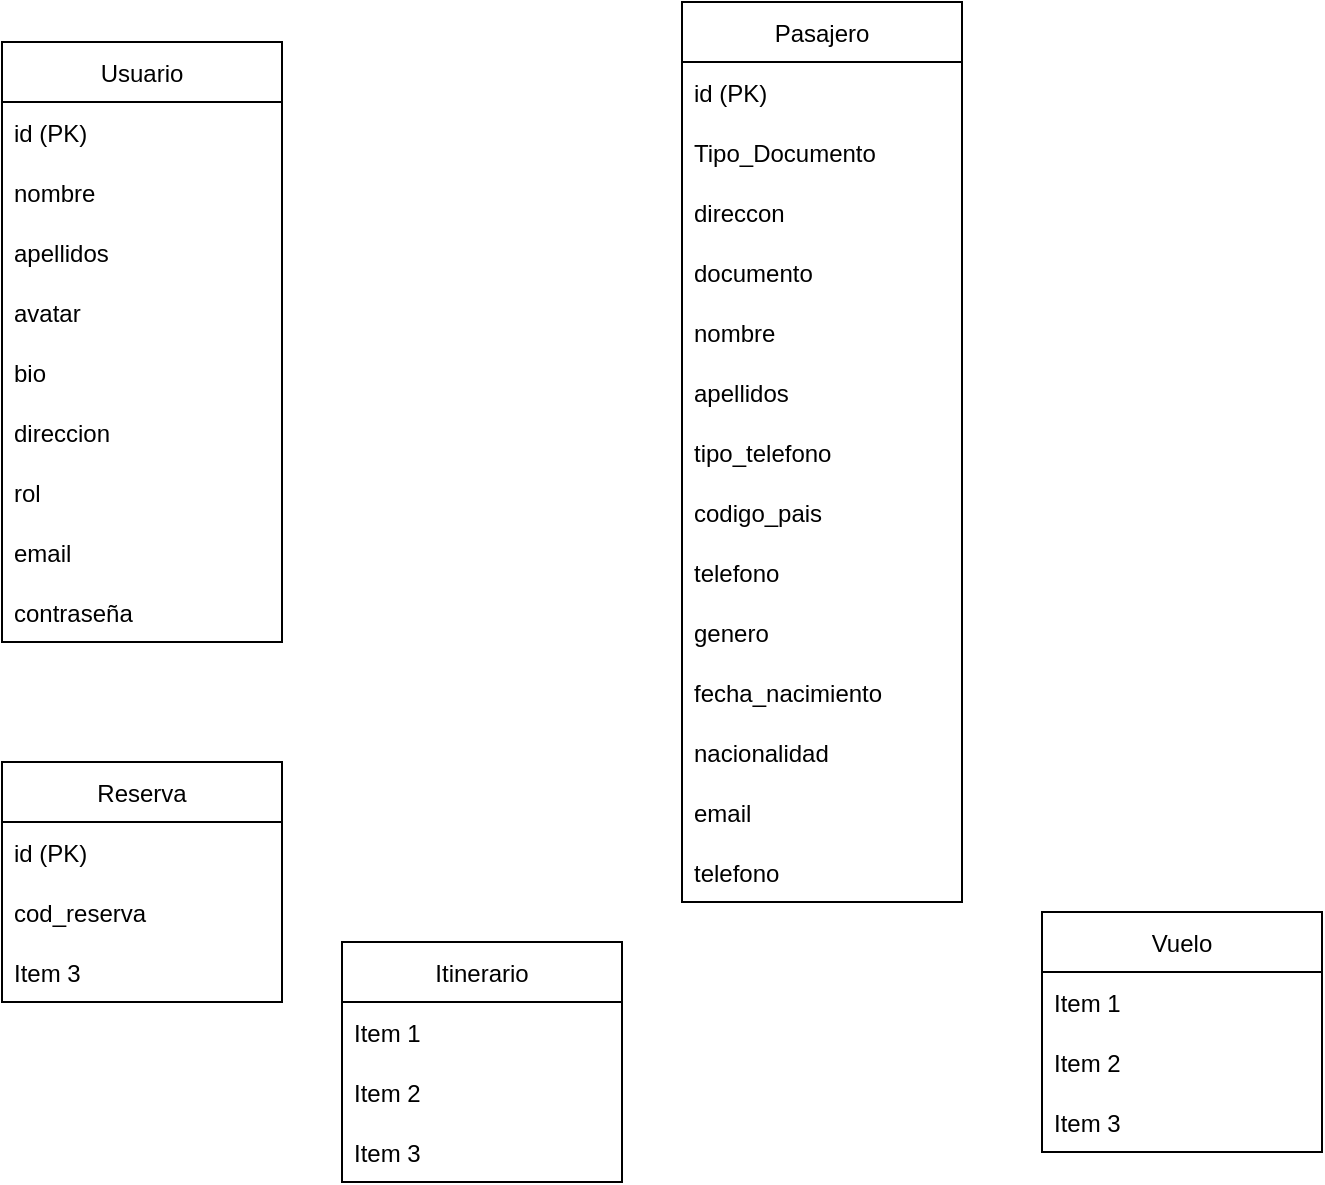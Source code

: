 <mxfile version="15.8.8" type="github">
  <diagram id="rTqJBYyRMH5e7OTW0QIE" name="Page-1">
    <mxGraphModel dx="743" dy="984" grid="1" gridSize="10" guides="1" tooltips="1" connect="1" arrows="1" fold="1" page="1" pageScale="1" pageWidth="827" pageHeight="1169" math="0" shadow="0">
      <root>
        <mxCell id="0" />
        <mxCell id="1" parent="0" />
        <mxCell id="JlZosn0SwFI7n011trlE-1" value="Usuario" style="swimlane;fontStyle=0;childLayout=stackLayout;horizontal=1;startSize=30;horizontalStack=0;resizeParent=1;resizeParentMax=0;resizeLast=0;collapsible=1;marginBottom=0;" parent="1" vertex="1">
          <mxGeometry x="90" y="30" width="140" height="300" as="geometry">
            <mxRectangle x="80" y="100" width="70" height="30" as="alternateBounds" />
          </mxGeometry>
        </mxCell>
        <mxCell id="JlZosn0SwFI7n011trlE-2" value="id (PK)" style="text;strokeColor=none;fillColor=none;align=left;verticalAlign=middle;spacingLeft=4;spacingRight=4;overflow=hidden;points=[[0,0.5],[1,0.5]];portConstraint=eastwest;rotatable=0;" parent="JlZosn0SwFI7n011trlE-1" vertex="1">
          <mxGeometry y="30" width="140" height="30" as="geometry" />
        </mxCell>
        <mxCell id="JlZosn0SwFI7n011trlE-3" value="nombre" style="text;strokeColor=none;fillColor=none;align=left;verticalAlign=middle;spacingLeft=4;spacingRight=4;overflow=hidden;points=[[0,0.5],[1,0.5]];portConstraint=eastwest;rotatable=0;" parent="JlZosn0SwFI7n011trlE-1" vertex="1">
          <mxGeometry y="60" width="140" height="30" as="geometry" />
        </mxCell>
        <mxCell id="JlZosn0SwFI7n011trlE-4" value="apellidos" style="text;strokeColor=none;fillColor=none;align=left;verticalAlign=middle;spacingLeft=4;spacingRight=4;overflow=hidden;points=[[0,0.5],[1,0.5]];portConstraint=eastwest;rotatable=0;" parent="JlZosn0SwFI7n011trlE-1" vertex="1">
          <mxGeometry y="90" width="140" height="30" as="geometry" />
        </mxCell>
        <mxCell id="MtueBHpG_OoFy97STMay-6" value="avatar" style="text;strokeColor=none;fillColor=none;align=left;verticalAlign=middle;spacingLeft=4;spacingRight=4;overflow=hidden;points=[[0,0.5],[1,0.5]];portConstraint=eastwest;rotatable=0;" vertex="1" parent="JlZosn0SwFI7n011trlE-1">
          <mxGeometry y="120" width="140" height="30" as="geometry" />
        </mxCell>
        <mxCell id="MtueBHpG_OoFy97STMay-27" value="bio" style="text;strokeColor=none;fillColor=none;align=left;verticalAlign=middle;spacingLeft=4;spacingRight=4;overflow=hidden;points=[[0,0.5],[1,0.5]];portConstraint=eastwest;rotatable=0;" vertex="1" parent="JlZosn0SwFI7n011trlE-1">
          <mxGeometry y="150" width="140" height="30" as="geometry" />
        </mxCell>
        <mxCell id="MtueBHpG_OoFy97STMay-24" value="direccion" style="text;strokeColor=none;fillColor=none;align=left;verticalAlign=middle;spacingLeft=4;spacingRight=4;overflow=hidden;points=[[0,0.5],[1,0.5]];portConstraint=eastwest;rotatable=0;" vertex="1" parent="JlZosn0SwFI7n011trlE-1">
          <mxGeometry y="180" width="140" height="30" as="geometry" />
        </mxCell>
        <mxCell id="MtueBHpG_OoFy97STMay-16" value="rol" style="text;strokeColor=none;fillColor=none;align=left;verticalAlign=middle;spacingLeft=4;spacingRight=4;overflow=hidden;points=[[0,0.5],[1,0.5]];portConstraint=eastwest;rotatable=0;" vertex="1" parent="JlZosn0SwFI7n011trlE-1">
          <mxGeometry y="210" width="140" height="30" as="geometry" />
        </mxCell>
        <mxCell id="MtueBHpG_OoFy97STMay-3" value="email" style="text;strokeColor=none;fillColor=none;align=left;verticalAlign=middle;spacingLeft=4;spacingRight=4;overflow=hidden;points=[[0,0.5],[1,0.5]];portConstraint=eastwest;rotatable=0;" vertex="1" parent="JlZosn0SwFI7n011trlE-1">
          <mxGeometry y="240" width="140" height="30" as="geometry" />
        </mxCell>
        <mxCell id="MtueBHpG_OoFy97STMay-26" value="contraseña" style="text;strokeColor=none;fillColor=none;align=left;verticalAlign=middle;spacingLeft=4;spacingRight=4;overflow=hidden;points=[[0,0.5],[1,0.5]];portConstraint=eastwest;rotatable=0;" vertex="1" parent="JlZosn0SwFI7n011trlE-1">
          <mxGeometry y="270" width="140" height="30" as="geometry" />
        </mxCell>
        <mxCell id="JlZosn0SwFI7n011trlE-5" value="Pasajero" style="swimlane;fontStyle=0;childLayout=stackLayout;horizontal=1;startSize=30;horizontalStack=0;resizeParent=1;resizeParentMax=0;resizeLast=0;collapsible=1;marginBottom=0;" parent="1" vertex="1">
          <mxGeometry x="430" y="10" width="140" height="450" as="geometry">
            <mxRectangle x="600" y="30" width="80" height="30" as="alternateBounds" />
          </mxGeometry>
        </mxCell>
        <mxCell id="JlZosn0SwFI7n011trlE-6" value="id (PK)" style="text;strokeColor=none;fillColor=none;align=left;verticalAlign=middle;spacingLeft=4;spacingRight=4;overflow=hidden;points=[[0,0.5],[1,0.5]];portConstraint=eastwest;rotatable=0;" parent="JlZosn0SwFI7n011trlE-5" vertex="1">
          <mxGeometry y="30" width="140" height="30" as="geometry" />
        </mxCell>
        <mxCell id="JlZosn0SwFI7n011trlE-8" value="Tipo_Documento" style="text;strokeColor=none;fillColor=none;align=left;verticalAlign=middle;spacingLeft=4;spacingRight=4;overflow=hidden;points=[[0,0.5],[1,0.5]];portConstraint=eastwest;rotatable=0;" parent="JlZosn0SwFI7n011trlE-5" vertex="1">
          <mxGeometry y="60" width="140" height="30" as="geometry" />
        </mxCell>
        <mxCell id="MtueBHpG_OoFy97STMay-25" value="direccon" style="text;strokeColor=none;fillColor=none;align=left;verticalAlign=middle;spacingLeft=4;spacingRight=4;overflow=hidden;points=[[0,0.5],[1,0.5]];portConstraint=eastwest;rotatable=0;" vertex="1" parent="JlZosn0SwFI7n011trlE-5">
          <mxGeometry y="90" width="140" height="30" as="geometry" />
        </mxCell>
        <mxCell id="MtueBHpG_OoFy97STMay-15" value="documento" style="text;strokeColor=none;fillColor=none;align=left;verticalAlign=middle;spacingLeft=4;spacingRight=4;overflow=hidden;points=[[0,0.5],[1,0.5]];portConstraint=eastwest;rotatable=0;" vertex="1" parent="JlZosn0SwFI7n011trlE-5">
          <mxGeometry y="120" width="140" height="30" as="geometry" />
        </mxCell>
        <mxCell id="JlZosn0SwFI7n011trlE-7" value="nombre" style="text;strokeColor=none;fillColor=none;align=left;verticalAlign=middle;spacingLeft=4;spacingRight=4;overflow=hidden;points=[[0,0.5],[1,0.5]];portConstraint=eastwest;rotatable=0;" parent="JlZosn0SwFI7n011trlE-5" vertex="1">
          <mxGeometry y="150" width="140" height="30" as="geometry" />
        </mxCell>
        <mxCell id="MtueBHpG_OoFy97STMay-10" value="apellidos" style="text;strokeColor=none;fillColor=none;align=left;verticalAlign=middle;spacingLeft=4;spacingRight=4;overflow=hidden;points=[[0,0.5],[1,0.5]];portConstraint=eastwest;rotatable=0;" vertex="1" parent="JlZosn0SwFI7n011trlE-5">
          <mxGeometry y="180" width="140" height="30" as="geometry" />
        </mxCell>
        <mxCell id="MtueBHpG_OoFy97STMay-30" value="tipo_telefono" style="text;strokeColor=none;fillColor=none;align=left;verticalAlign=middle;spacingLeft=4;spacingRight=4;overflow=hidden;points=[[0,0.5],[1,0.5]];portConstraint=eastwest;rotatable=0;" vertex="1" parent="JlZosn0SwFI7n011trlE-5">
          <mxGeometry y="210" width="140" height="30" as="geometry" />
        </mxCell>
        <mxCell id="MtueBHpG_OoFy97STMay-31" value="codigo_pais" style="text;strokeColor=none;fillColor=none;align=left;verticalAlign=middle;spacingLeft=4;spacingRight=4;overflow=hidden;points=[[0,0.5],[1,0.5]];portConstraint=eastwest;rotatable=0;" vertex="1" parent="JlZosn0SwFI7n011trlE-5">
          <mxGeometry y="240" width="140" height="30" as="geometry" />
        </mxCell>
        <mxCell id="MtueBHpG_OoFy97STMay-32" value="telefono" style="text;strokeColor=none;fillColor=none;align=left;verticalAlign=middle;spacingLeft=4;spacingRight=4;overflow=hidden;points=[[0,0.5],[1,0.5]];portConstraint=eastwest;rotatable=0;" vertex="1" parent="JlZosn0SwFI7n011trlE-5">
          <mxGeometry y="270" width="140" height="30" as="geometry" />
        </mxCell>
        <mxCell id="MtueBHpG_OoFy97STMay-28" value="genero" style="text;strokeColor=none;fillColor=none;align=left;verticalAlign=middle;spacingLeft=4;spacingRight=4;overflow=hidden;points=[[0,0.5],[1,0.5]];portConstraint=eastwest;rotatable=0;" vertex="1" parent="JlZosn0SwFI7n011trlE-5">
          <mxGeometry y="300" width="140" height="30" as="geometry" />
        </mxCell>
        <mxCell id="MtueBHpG_OoFy97STMay-11" value="fecha_nacimiento" style="text;strokeColor=none;fillColor=none;align=left;verticalAlign=middle;spacingLeft=4;spacingRight=4;overflow=hidden;points=[[0,0.5],[1,0.5]];portConstraint=eastwest;rotatable=0;" vertex="1" parent="JlZosn0SwFI7n011trlE-5">
          <mxGeometry y="330" width="140" height="30" as="geometry" />
        </mxCell>
        <mxCell id="MtueBHpG_OoFy97STMay-13" value="nacionalidad" style="text;strokeColor=none;fillColor=none;align=left;verticalAlign=middle;spacingLeft=4;spacingRight=4;overflow=hidden;points=[[0,0.5],[1,0.5]];portConstraint=eastwest;rotatable=0;" vertex="1" parent="JlZosn0SwFI7n011trlE-5">
          <mxGeometry y="360" width="140" height="30" as="geometry" />
        </mxCell>
        <mxCell id="MtueBHpG_OoFy97STMay-14" value="email" style="text;strokeColor=none;fillColor=none;align=left;verticalAlign=middle;spacingLeft=4;spacingRight=4;overflow=hidden;points=[[0,0.5],[1,0.5]];portConstraint=eastwest;rotatable=0;" vertex="1" parent="JlZosn0SwFI7n011trlE-5">
          <mxGeometry y="390" width="140" height="30" as="geometry" />
        </mxCell>
        <mxCell id="MtueBHpG_OoFy97STMay-12" value="telefono" style="text;strokeColor=none;fillColor=none;align=left;verticalAlign=middle;spacingLeft=4;spacingRight=4;overflow=hidden;points=[[0,0.5],[1,0.5]];portConstraint=eastwest;rotatable=0;" vertex="1" parent="JlZosn0SwFI7n011trlE-5">
          <mxGeometry y="420" width="140" height="30" as="geometry" />
        </mxCell>
        <mxCell id="JlZosn0SwFI7n011trlE-9" value="Reserva" style="swimlane;fontStyle=0;childLayout=stackLayout;horizontal=1;startSize=30;horizontalStack=0;resizeParent=1;resizeParentMax=0;resizeLast=0;collapsible=1;marginBottom=0;" parent="1" vertex="1">
          <mxGeometry x="90" y="390" width="140" height="120" as="geometry" />
        </mxCell>
        <mxCell id="JlZosn0SwFI7n011trlE-10" value="id (PK)" style="text;strokeColor=none;fillColor=none;align=left;verticalAlign=middle;spacingLeft=4;spacingRight=4;overflow=hidden;points=[[0,0.5],[1,0.5]];portConstraint=eastwest;rotatable=0;" parent="JlZosn0SwFI7n011trlE-9" vertex="1">
          <mxGeometry y="30" width="140" height="30" as="geometry" />
        </mxCell>
        <mxCell id="JlZosn0SwFI7n011trlE-11" value="cod_reserva" style="text;strokeColor=none;fillColor=none;align=left;verticalAlign=middle;spacingLeft=4;spacingRight=4;overflow=hidden;points=[[0,0.5],[1,0.5]];portConstraint=eastwest;rotatable=0;" parent="JlZosn0SwFI7n011trlE-9" vertex="1">
          <mxGeometry y="60" width="140" height="30" as="geometry" />
        </mxCell>
        <mxCell id="JlZosn0SwFI7n011trlE-12" value="Item 3" style="text;strokeColor=none;fillColor=none;align=left;verticalAlign=middle;spacingLeft=4;spacingRight=4;overflow=hidden;points=[[0,0.5],[1,0.5]];portConstraint=eastwest;rotatable=0;" parent="JlZosn0SwFI7n011trlE-9" vertex="1">
          <mxGeometry y="90" width="140" height="30" as="geometry" />
        </mxCell>
        <mxCell id="JlZosn0SwFI7n011trlE-13" value="Vuelo" style="swimlane;fontStyle=0;childLayout=stackLayout;horizontal=1;startSize=30;horizontalStack=0;resizeParent=1;resizeParentMax=0;resizeLast=0;collapsible=1;marginBottom=0;" parent="1" vertex="1">
          <mxGeometry x="610" y="465" width="140" height="120" as="geometry" />
        </mxCell>
        <mxCell id="JlZosn0SwFI7n011trlE-14" value="Item 1" style="text;strokeColor=none;fillColor=none;align=left;verticalAlign=middle;spacingLeft=4;spacingRight=4;overflow=hidden;points=[[0,0.5],[1,0.5]];portConstraint=eastwest;rotatable=0;" parent="JlZosn0SwFI7n011trlE-13" vertex="1">
          <mxGeometry y="30" width="140" height="30" as="geometry" />
        </mxCell>
        <mxCell id="JlZosn0SwFI7n011trlE-15" value="Item 2" style="text;strokeColor=none;fillColor=none;align=left;verticalAlign=middle;spacingLeft=4;spacingRight=4;overflow=hidden;points=[[0,0.5],[1,0.5]];portConstraint=eastwest;rotatable=0;" parent="JlZosn0SwFI7n011trlE-13" vertex="1">
          <mxGeometry y="60" width="140" height="30" as="geometry" />
        </mxCell>
        <mxCell id="JlZosn0SwFI7n011trlE-16" value="Item 3" style="text;strokeColor=none;fillColor=none;align=left;verticalAlign=middle;spacingLeft=4;spacingRight=4;overflow=hidden;points=[[0,0.5],[1,0.5]];portConstraint=eastwest;rotatable=0;" parent="JlZosn0SwFI7n011trlE-13" vertex="1">
          <mxGeometry y="90" width="140" height="30" as="geometry" />
        </mxCell>
        <mxCell id="MtueBHpG_OoFy97STMay-20" value="Itinerario" style="swimlane;fontStyle=0;childLayout=stackLayout;horizontal=1;startSize=30;horizontalStack=0;resizeParent=1;resizeParentMax=0;resizeLast=0;collapsible=1;marginBottom=0;" vertex="1" parent="1">
          <mxGeometry x="260" y="480" width="140" height="120" as="geometry" />
        </mxCell>
        <mxCell id="MtueBHpG_OoFy97STMay-21" value="Item 1" style="text;strokeColor=none;fillColor=none;align=left;verticalAlign=middle;spacingLeft=4;spacingRight=4;overflow=hidden;points=[[0,0.5],[1,0.5]];portConstraint=eastwest;rotatable=0;" vertex="1" parent="MtueBHpG_OoFy97STMay-20">
          <mxGeometry y="30" width="140" height="30" as="geometry" />
        </mxCell>
        <mxCell id="MtueBHpG_OoFy97STMay-22" value="Item 2" style="text;strokeColor=none;fillColor=none;align=left;verticalAlign=middle;spacingLeft=4;spacingRight=4;overflow=hidden;points=[[0,0.5],[1,0.5]];portConstraint=eastwest;rotatable=0;" vertex="1" parent="MtueBHpG_OoFy97STMay-20">
          <mxGeometry y="60" width="140" height="30" as="geometry" />
        </mxCell>
        <mxCell id="MtueBHpG_OoFy97STMay-23" value="Item 3" style="text;strokeColor=none;fillColor=none;align=left;verticalAlign=middle;spacingLeft=4;spacingRight=4;overflow=hidden;points=[[0,0.5],[1,0.5]];portConstraint=eastwest;rotatable=0;" vertex="1" parent="MtueBHpG_OoFy97STMay-20">
          <mxGeometry y="90" width="140" height="30" as="geometry" />
        </mxCell>
      </root>
    </mxGraphModel>
  </diagram>
</mxfile>
